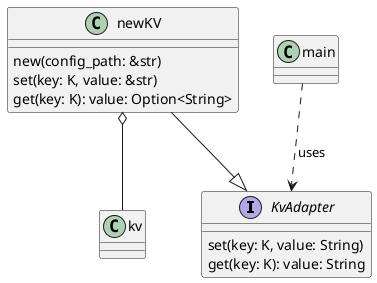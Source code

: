 @startuml
interface KvAdapter {
  set(key: K, value: String)
  get(key: K): value: String
}
class newKV {
  new(config_path: &str)
  set(key: K, value: &str)
  get(key: K): value: Option<String>
}
class kv
class main

main ..> KvAdapter : uses
newKV --|> KvAdapter
newKV o-- kv
@enduml